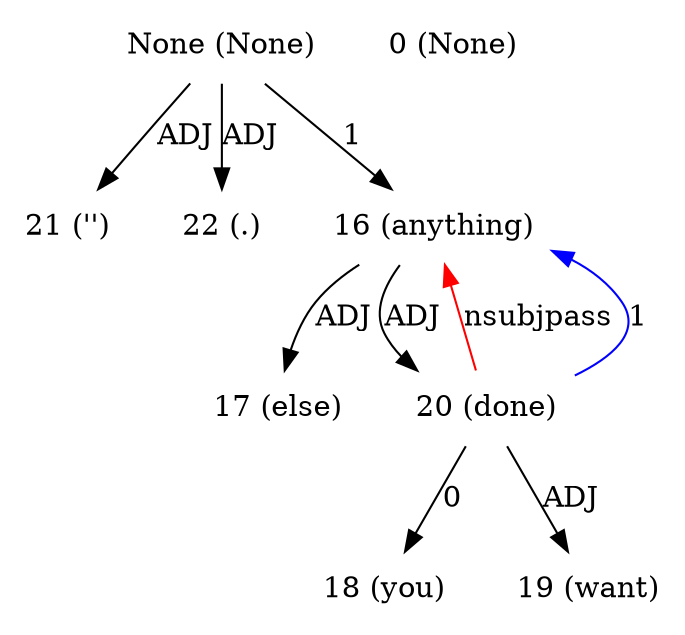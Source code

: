 digraph G{
edge [dir=forward]
node [shape=plaintext]

None [label="None (None)"]
None -> 21 [label="ADJ"]
None -> 22 [label="ADJ"]
None [label="None (None)"]
None -> 16 [label="1"]
0 [label="0 (None)"]
16 [label="16 (anything)"]
16 -> 17 [label="ADJ"]
16 -> 20 [label="ADJ"]
20 -> 16 [label="nsubjpass", color="red"]
17 [label="17 (else)"]
18 [label="18 (you)"]
19 [label="19 (want)"]
20 [label="20 (done)"]
20 -> 16 [label="1", color="blue"]
20 -> 18 [label="0"]
20 -> 19 [label="ADJ"]
21 [label="21 ('')"]
22 [label="22 (.)"]
}
